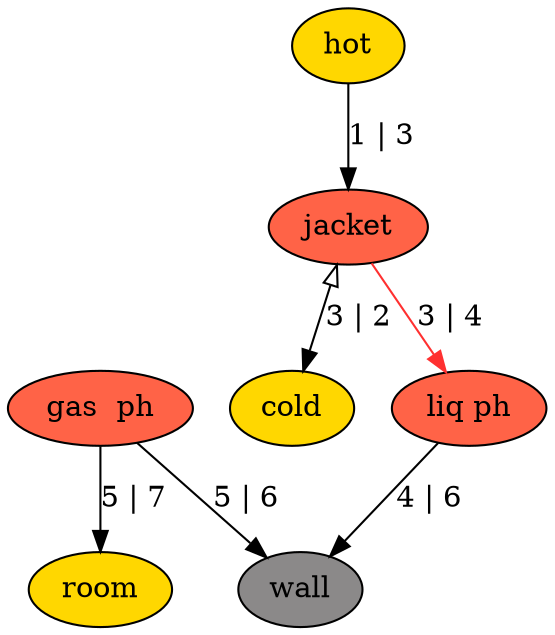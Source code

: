 ###############################################################################
#	 Purpose: Dot graph for equation tree                                       #
#	 Author:  Arne Tobias Elve                                                  #
#	 When:    2017-08-07 09:43:03                                               #
#	 Why:     Output to dot language                                            #
###############################################################################
digraph G {
1 [style = filled, label = "room" fillcolor = Gold1];
9 [style = filled, label = "hot" fillcolor = Gold1];
5 [style = filled, label = "wall" fillcolor = Snow4];
8 [style = filled, label = "jacket" fillcolor = Tomato];
7 [style = filled, label = "cold" fillcolor = Gold1];
4 [style = filled, label = "gas  ph" fillcolor = Tomato];
6 [style = filled, label = "liq ph" fillcolor = Tomato];
8 -> 7 [label = "3 | 2", arrowtail = onormal, dir = both, color = Black];
9 -> 8 [label = "1 | 3", arrowhead = normal, color = Black];
6 -> 5 [label = "4 | 6", arrowhead = normal, color = Black];
4 -> 1 [label = "5 | 7", arrowhead = normal, color = Black];
4 -> 5 [label = "5 | 6", arrowhead = normal, color = Black];
8 -> 6 [label = "3 | 4", arrowhead = normal, color = Firebrick1];
}